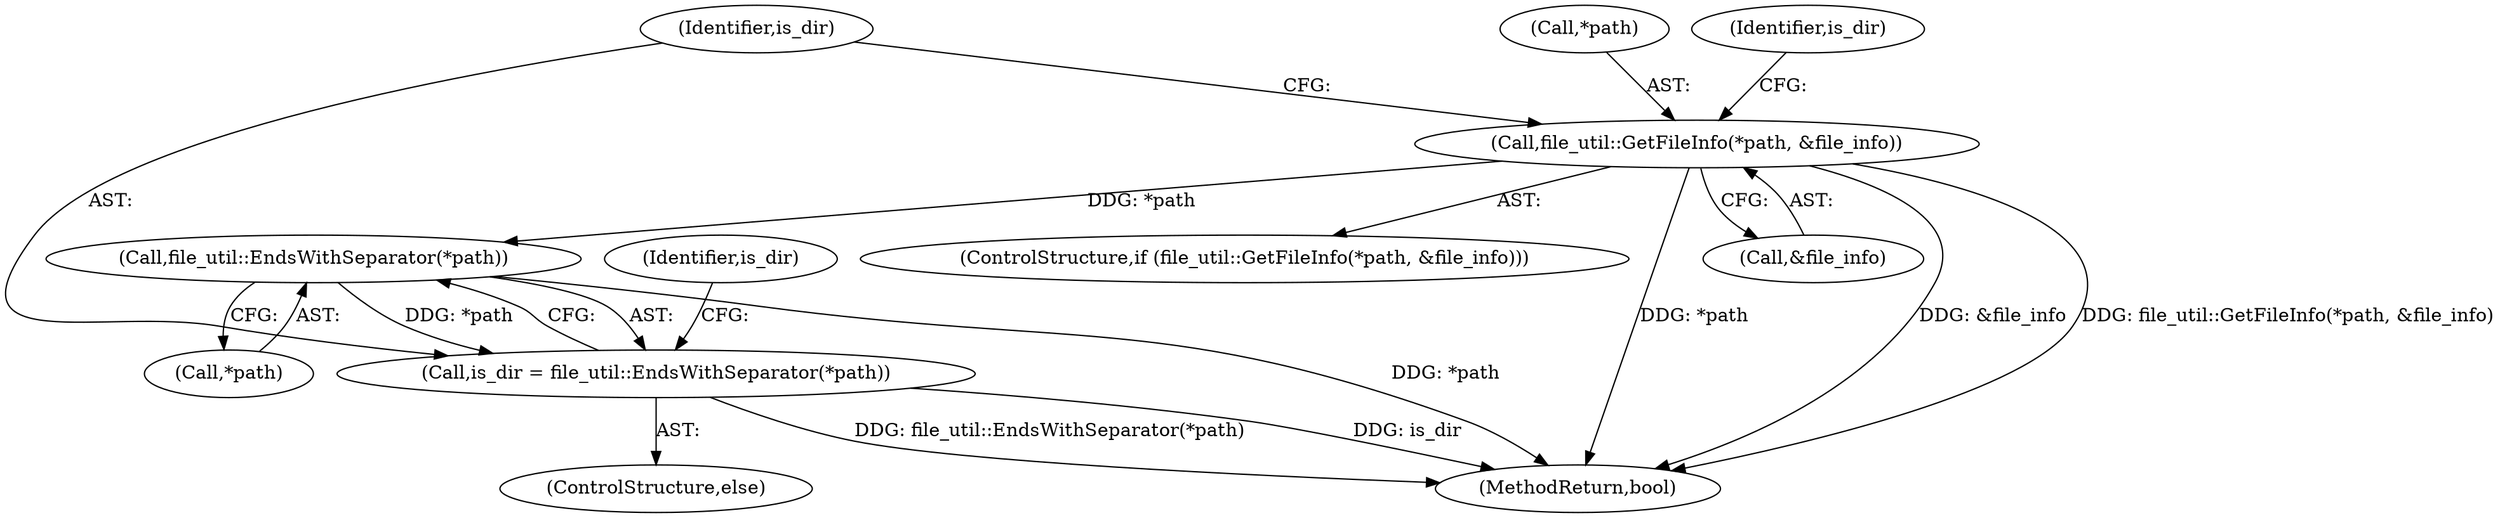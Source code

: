 digraph "0_Chrome_eb7971fdb0c3b76bacfb77c1ecc76459ef481f17@pointer" {
"1000150" [label="(Call,file_util::EndsWithSeparator(*path))"];
"1000137" [label="(Call,file_util::GetFileInfo(*path, &file_info))"];
"1000148" [label="(Call,is_dir = file_util::EndsWithSeparator(*path))"];
"1000151" [label="(Call,*path)"];
"1000136" [label="(ControlStructure,if (file_util::GetFileInfo(*path, &file_info)))"];
"1000150" [label="(Call,file_util::EndsWithSeparator(*path))"];
"1000137" [label="(Call,file_util::GetFileInfo(*path, &file_info))"];
"1000140" [label="(Call,&file_info)"];
"1000143" [label="(Identifier,is_dir)"];
"1000149" [label="(Identifier,is_dir)"];
"1000154" [label="(Identifier,is_dir)"];
"1000220" [label="(MethodReturn,bool)"];
"1000148" [label="(Call,is_dir = file_util::EndsWithSeparator(*path))"];
"1000147" [label="(ControlStructure,else)"];
"1000138" [label="(Call,*path)"];
"1000150" -> "1000148"  [label="AST: "];
"1000150" -> "1000151"  [label="CFG: "];
"1000151" -> "1000150"  [label="AST: "];
"1000148" -> "1000150"  [label="CFG: "];
"1000150" -> "1000220"  [label="DDG: *path"];
"1000150" -> "1000148"  [label="DDG: *path"];
"1000137" -> "1000150"  [label="DDG: *path"];
"1000137" -> "1000136"  [label="AST: "];
"1000137" -> "1000140"  [label="CFG: "];
"1000138" -> "1000137"  [label="AST: "];
"1000140" -> "1000137"  [label="AST: "];
"1000143" -> "1000137"  [label="CFG: "];
"1000149" -> "1000137"  [label="CFG: "];
"1000137" -> "1000220"  [label="DDG: &file_info"];
"1000137" -> "1000220"  [label="DDG: *path"];
"1000137" -> "1000220"  [label="DDG: file_util::GetFileInfo(*path, &file_info)"];
"1000148" -> "1000147"  [label="AST: "];
"1000149" -> "1000148"  [label="AST: "];
"1000154" -> "1000148"  [label="CFG: "];
"1000148" -> "1000220"  [label="DDG: is_dir"];
"1000148" -> "1000220"  [label="DDG: file_util::EndsWithSeparator(*path)"];
}
